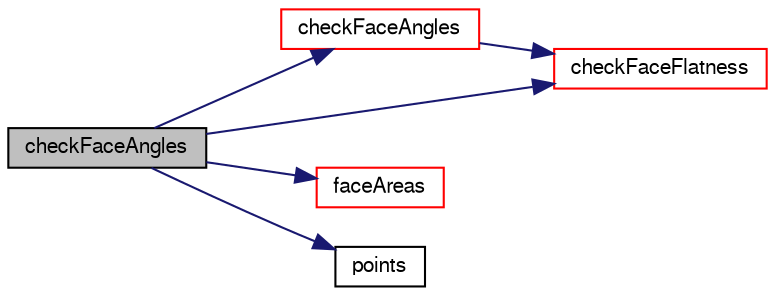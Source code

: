 digraph "checkFaceAngles"
{
  bgcolor="transparent";
  edge [fontname="FreeSans",fontsize="10",labelfontname="FreeSans",labelfontsize="10"];
  node [fontname="FreeSans",fontsize="10",shape=record];
  rankdir="LR";
  Node50018 [label="checkFaceAngles",height=0.2,width=0.4,color="black", fillcolor="grey75", style="filled", fontcolor="black"];
  Node50018 -> Node50019 [color="midnightblue",fontsize="10",style="solid",fontname="FreeSans"];
  Node50019 [label="checkFaceAngles",height=0.2,width=0.4,color="red",URL="$a27530.html#a7c84c2f5ca3ec2f1703f5b19adec5096",tooltip="Check face angles. "];
  Node50019 -> Node50021 [color="midnightblue",fontsize="10",style="solid",fontname="FreeSans"];
  Node50021 [label="checkFaceFlatness",height=0.2,width=0.4,color="red",URL="$a27530.html#acb0327bccd856c755e643a97e74ec1f7",tooltip="Check face warpage. "];
  Node50018 -> Node50021 [color="midnightblue",fontsize="10",style="solid",fontname="FreeSans"];
  Node50018 -> Node50167 [color="midnightblue",fontsize="10",style="solid",fontname="FreeSans"];
  Node50167 [label="faceAreas",height=0.2,width=0.4,color="red",URL="$a27530.html#adefd042a02b5fa7ab8ab95063a631420"];
  Node50018 -> Node50164 [color="midnightblue",fontsize="10",style="solid",fontname="FreeSans"];
  Node50164 [label="points",height=0.2,width=0.4,color="black",URL="$a27530.html#ad0e408ab3f867b58e419eb1cd8c2dbb6",tooltip="Return mesh points. "];
}
